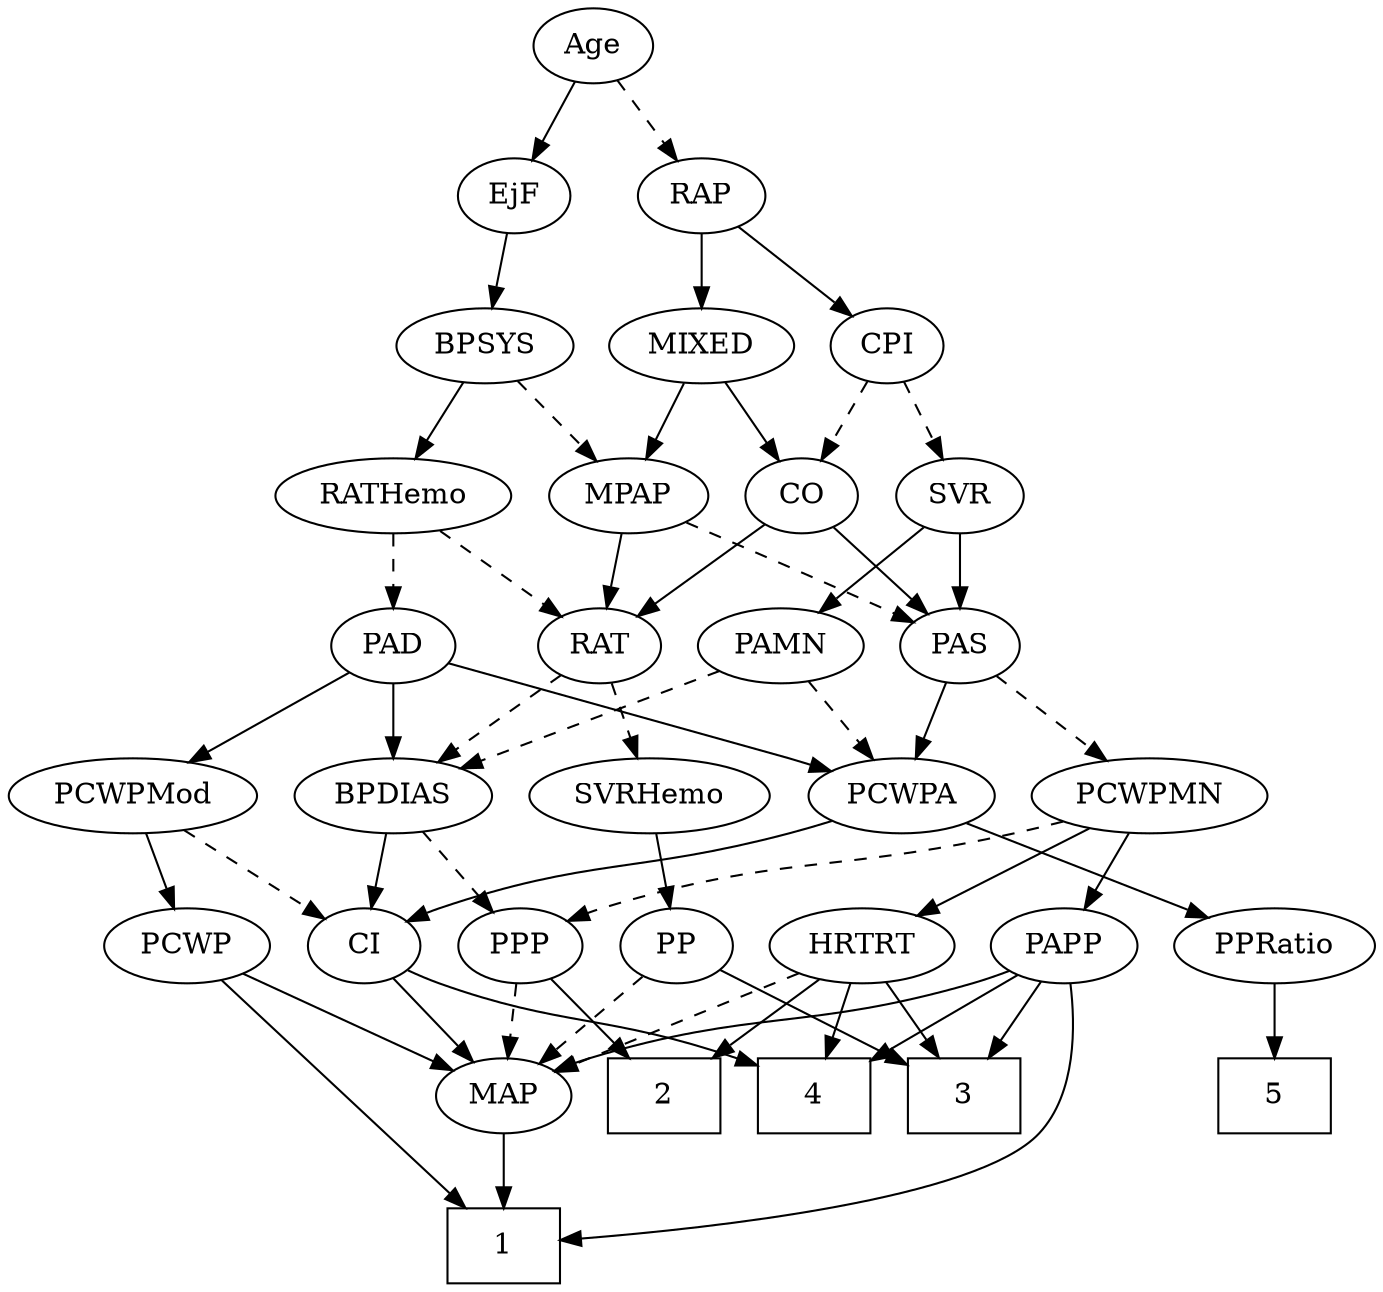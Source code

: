 strict digraph {
	graph [bb="0,0,594.64,612"];
	node [label="\N"];
	1	[height=0.5,
		pos="388.65,18",
		shape=box,
		width=0.75];
	2	[height=0.5,
		pos="312.65,90",
		shape=box,
		width=0.75];
	3	[height=0.5,
		pos="168.65,90",
		shape=box,
		width=0.75];
	4	[height=0.5,
		pos="240.65,90",
		shape=box,
		width=0.75];
	5	[height=0.5,
		pos="39.646,90",
		shape=box,
		width=0.75];
	Age	[height=0.5,
		pos="330.65,594",
		width=0.75];
	EjF	[height=0.5,
		pos="378.65,522",
		width=0.75];
	Age -> EjF	[pos="e,367.8,538.82 341.54,577.12 347.61,568.26 355.31,557.04 362.11,547.12",
		style=solid];
	RAP	[height=0.5,
		pos="294.65,522",
		width=0.77632];
	Age -> RAP	[pos="e,303.2,539.63 322.3,576.76 318,568.4 312.65,558.02 307.82,548.61",
		style=dashed];
	BPSYS	[height=0.5,
		pos="390.65,450",
		width=1.0471];
	EjF -> BPSYS	[pos="e,387.69,468.28 381.55,504.05 382.87,496.35 384.47,487.03 385.96,478.36",
		style=solid];
	MIXED	[height=0.5,
		pos="294.65,450",
		width=1.1193];
	RAP -> MIXED	[pos="e,294.65,468.1 294.65,503.7 294.65,495.98 294.65,486.71 294.65,478.11",
		style=solid];
	CPI	[height=0.5,
		pos="209.65,450",
		width=0.75];
	RAP -> CPI	[pos="e,226.12,464.56 277.85,507.17 265.32,496.85 248,482.58 233.95,471.01",
		style=solid];
	MPAP	[height=0.5,
		pos="328.65,378",
		width=0.97491];
	MIXED -> MPAP	[pos="e,320.49,395.79 302.88,432.05 306.84,423.89 311.69,413.91 316.1,404.82",
		style=solid];
	CO	[height=0.5,
		pos="248.65,378",
		width=0.75];
	MIXED -> CO	[pos="e,259.15,394.99 283.75,432.41 278.05,423.74 270.97,412.97 264.66,403.38",
		style=solid];
	PAS	[height=0.5,
		pos="175.65,306",
		width=0.75];
	MPAP -> PAS	[pos="e,196.94,317.12 303.03,365.54 279.29,354.88 243.02,338.51 211.65,324 209.86,323.17 208.02,322.32 206.17,321.46",
		style=dashed];
	RAT	[height=0.5,
		pos="338.65,306",
		width=0.75827];
	MPAP -> RAT	[pos="e,336.2,324.1 331.12,359.7 332.22,351.98 333.54,342.71 334.77,334.11",
		style=solid];
	BPSYS -> MPAP	[pos="e,342.66,394.82 376.58,433.12 368.57,424.08 358.39,412.58 349.47,402.52",
		style=dashed];
	RATHemo	[height=0.5,
		pos="430.65,378",
		width=1.3721];
	BPSYS -> RATHemo	[pos="e,420.96,395.96 400.13,432.41 404.84,424.16 410.64,414.01 415.92,404.78",
		style=solid];
	PAD	[height=0.5,
		pos="430.65,306",
		width=0.79437];
	PCWPMod	[height=0.5,
		pos="542.65,234",
		width=1.4443];
	PAD -> PCWPMod	[pos="e,518.28,250.23 450.16,292.81 466.57,282.55 490.39,267.66 509.75,255.56",
		style=solid];
	PCWPA	[height=0.5,
		pos="210.65,234",
		width=1.1555];
	PAD -> PCWPA	[pos="e,242.45,245.7 405.41,297.24 372.33,287.03 312.55,268.47 261.65,252 258.54,250.99 255.33,249.95 252.1,248.89",
		style=solid];
	BPDIAS	[height=0.5,
		pos="430.65,234",
		width=1.1735];
	PAD -> BPDIAS	[pos="e,430.65,252.1 430.65,287.7 430.65,279.98 430.65,270.71 430.65,262.11",
		style=solid];
	CO -> PAS	[pos="e,190.4,321.14 233.87,362.83 223.48,352.87 209.4,339.37 197.69,328.14",
		style=solid];
	CO -> RAT	[pos="e,321.49,320.35 265.57,363.83 279.07,353.34 298.16,338.49 313.45,326.6",
		style=solid];
	PAS -> PCWPA	[pos="e,202.08,252.12 183.76,288.76 187.84,280.61 192.88,270.53 197.49,261.31",
		style=solid];
	PCWPMN	[height=0.5,
		pos="100.65,234",
		width=1.3902];
	PAS -> PCWPMN	[pos="e,117.9,251.1 160.47,290.83 150.36,281.4 136.84,268.78 125.21,257.93",
		style=dashed];
	PAMN	[height=0.5,
		pos="256.65,306",
		width=1.011];
	PAMN -> PCWPA	[pos="e,221.58,251.63 245.98,288.76 240.37,280.23 233.37,269.58 227.09,260.02",
		style=dashed];
	PAMN -> BPDIAS	[pos="e,400.87,246.98 284.22,293.91 313.05,282.31 358.56,264 391.19,250.87",
		style=dashed];
	RATHemo -> PAD	[pos="e,430.65,324.1 430.65,359.7 430.65,351.98 430.65,342.71 430.65,334.11",
		style=dashed];
	RATHemo -> RAT	[pos="e,355.92,320.14 410.23,361.46 396.6,351.09 378.58,337.38 364.02,326.31",
		style=dashed];
	CPI -> CO	[pos="e,239.65,395.15 218.69,432.76 223.47,424.19 229.43,413.49 234.77,403.9",
		style=dashed];
	SVR	[height=0.5,
		pos="175.65,378",
		width=0.77632];
	CPI -> SVR	[pos="e,183.73,395.63 201.76,432.76 197.74,424.49 192.76,414.23 188.23,404.9",
		style=dashed];
	SVRHemo	[height=0.5,
		pos="320.65,234",
		width=1.3902];
	RAT -> SVRHemo	[pos="e,325.09,252.28 334.29,288.05 332.28,280.26 329.86,270.82 327.61,262.08",
		style=dashed];
	RAT -> BPDIAS	[pos="e,410.86,250.05 355.95,291.83 369.13,281.81 387.53,267.81 402.77,256.21",
		style=dashed];
	SVR -> PAS	[pos="e,175.65,324.1 175.65,359.7 175.65,351.98 175.65,342.71 175.65,334.11",
		style=solid];
	SVR -> PAMN	[pos="e,239.27,322.01 191.65,363.17 203.03,353.34 218.54,339.93 231.55,328.69",
		style=solid];
	PCWP	[height=0.5,
		pos="526.65,162",
		width=0.97491];
	PCWPMod -> PCWP	[pos="e,530.56,180.1 538.69,215.7 536.93,207.98 534.81,198.71 532.84,190.11",
		style=solid];
	CI	[height=0.5,
		pos="446.65,162",
		width=0.75];
	PCWPMod -> CI	[pos="e,464.36,175.91 521.34,217.46 507.03,207.03 488.07,193.2 472.83,182.09",
		style=dashed];
	PPRatio	[height=0.5,
		pos="39.646,162",
		width=1.1013];
	PCWPA -> PPRatio	[pos="e,68.091,174.64 181.25,220.97 152.52,209.21 108.66,191.25 77.367,178.44",
		style=solid];
	PCWPA -> CI	[pos="e,426.01,173.63 242.07,222.06 248.52,219.95 255.28,217.83 261.65,216 327.13,197.21 346.4,202.66 410.65,180 412.55,179.33 414.49,\
178.59 416.44,177.8",
		style=solid];
	PPP	[height=0.5,
		pos="374.65,162",
		width=0.75];
	PCWPMN -> PPP	[pos="e,354.06,173.77 137.66,221.83 144.92,219.78 152.5,217.74 159.65,216 238.48,196.75 261.61,205.51 338.65,180 340.57,179.36 342.52,\
178.65 344.47,177.89",
		style=dashed];
	PAPP	[height=0.5,
		pos="128.65,162",
		width=0.88464];
	PCWPMN -> PAPP	[pos="e,121.93,179.79 107.42,216.05 110.66,207.97 114.6,198.12 118.2,189.11",
		style=solid];
	HRTRT	[height=0.5,
		pos="217.65,162",
		width=1.1013];
	PCWPMN -> HRTRT	[pos="e,194.46,176.87 125.46,218.15 143.06,207.62 166.84,193.4 185.84,182.03",
		style=solid];
	PP	[height=0.5,
		pos="302.65,162",
		width=0.75];
	SVRHemo -> PP	[pos="e,306.96,179.79 316.29,216.05 314.26,208.14 311.79,198.54 309.51,189.69",
		style=solid];
	BPDIAS -> PPP	[pos="e,386.8,178.19 417.66,216.76 410.39,207.68 401.2,196.19 393.19,186.18",
		style=dashed];
	BPDIAS -> CI	[pos="e,442.7,180.28 434.52,216.05 436.3,208.26 438.46,198.82 440.46,190.08",
		style=solid];
	MAP	[height=0.5,
		pos="388.65,90",
		width=0.84854];
	MAP -> 1	[pos="e,388.65,36.104 388.65,71.697 388.65,63.983 388.65,54.712 388.65,46.112",
		style=solid];
	PP -> 3	[pos="e,196.05,105.32 282,150.22 261.56,139.54 229.83,122.96 205.13,110.06",
		style=solid];
	PP -> MAP	[pos="e,371.53,104.93 319.23,147.5 331.8,137.27 349.28,123.04 363.55,111.42",
		style=dashed];
	PPP -> 2	[pos="e,327.74,108.04 361.5,146.15 353.62,137.26 343.42,125.74 334.37,115.53",
		style=solid];
	PPP -> MAP	[pos="e,385.19,108.28 378.04,144.05 379.58,136.35 381.44,127.03 383.17,118.36",
		style=dashed];
	PPRatio -> 5	[pos="e,39.646,108.1 39.646,143.7 39.646,135.98 39.646,126.71 39.646,118.11",
		style=solid];
	PCWP -> 1	[pos="e,405.37,36.21 511.62,145.53 487.76,120.99 441.02,72.897 412.54,43.587",
		style=solid];
	PCWP -> MAP	[pos="e,411.04,102.36 502.61,148.81 479.74,137.21 445.19,119.68 420.14,106.97",
		style=solid];
	CI -> 4	[pos="e,267.95,104.51 425.59,150.29 420.75,148.04 415.58,145.81 410.65,144 355.58,123.79 336.41,128.68 277.37,107.92",
		style=solid];
	CI -> MAP	[pos="e,401.61,106.64 434.06,145.81 426.49,136.67 416.69,124.85 408.14,114.52",
		style=solid];
	PAPP -> 1	[pos="e,361.48,20.54 123.84,144.04 119.38,124.31 115.69,91.895 132.65,72 160.53,39.277 287.35,25.961 351.4,21.249",
		style=solid];
	PAPP -> 3	[pos="e,158.86,108.12 137.92,144.76 142.63,136.53 148.47,126.32 153.78,117.02",
		style=solid];
	PAPP -> 4	[pos="e,213.48,107.98 149.19,148.16 164.71,138.46 186.41,124.9 204.77,113.42",
		style=solid];
	PAPP -> MAP	[pos="e,365.26,101.88 152.46,149.94 157.72,147.76 163.31,145.65 168.65,144 246.6,119.92 270.7,132.08 348.65,108 351.04,107.26 353.49,106.42 \
355.94,105.53",
		style=solid];
	HRTRT -> 2	[pos="e,289.52,108.04 237.79,146.15 250.45,136.83 267.04,124.61 281.38,114.04",
		style=solid];
	HRTRT -> 3	[pos="e,180.86,108.45 206.03,144.41 200.29,136.2 193.22,126.1 186.78,116.9",
		style=solid];
	HRTRT -> 4	[pos="e,234.97,108.28 223.21,144.05 225.8,136.18 228.94,126.62 231.84,117.79",
		style=solid];
	HRTRT -> MAP	[pos="e,364.56,101.32 246.33,149.56 272.91,138.93 313.52,122.57 348.65,108 350.82,107.1 353.06,106.16 355.32,105.22",
		style=dashed];
}
